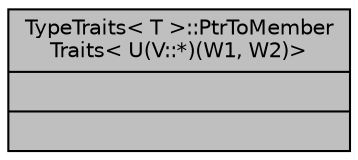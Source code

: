 digraph "TypeTraits&lt; T &gt;::PtrToMemberTraits&lt; U(V::*)(W1, W2)&gt;"
{
  edge [fontname="Helvetica",fontsize="10",labelfontname="Helvetica",labelfontsize="10"];
  node [fontname="Helvetica",fontsize="10",shape=record];
  Node1 [label="{TypeTraits\< T \>::PtrToMember\lTraits\< U(V::*)(W1, W2)\>\n||}",height=0.2,width=0.4,color="black", fillcolor="grey75", style="filled", fontcolor="black"];
}
